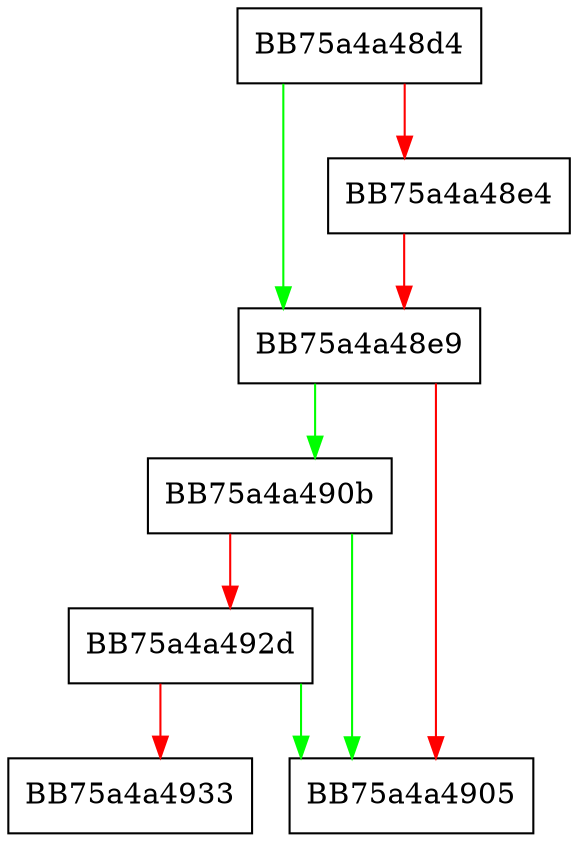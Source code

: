 digraph ReleaseChain {
  node [shape="box"];
  graph [splines=ortho];
  BB75a4a48d4 -> BB75a4a48e9 [color="green"];
  BB75a4a48d4 -> BB75a4a48e4 [color="red"];
  BB75a4a48e4 -> BB75a4a48e9 [color="red"];
  BB75a4a48e9 -> BB75a4a490b [color="green"];
  BB75a4a48e9 -> BB75a4a4905 [color="red"];
  BB75a4a490b -> BB75a4a4905 [color="green"];
  BB75a4a490b -> BB75a4a492d [color="red"];
  BB75a4a492d -> BB75a4a4905 [color="green"];
  BB75a4a492d -> BB75a4a4933 [color="red"];
}